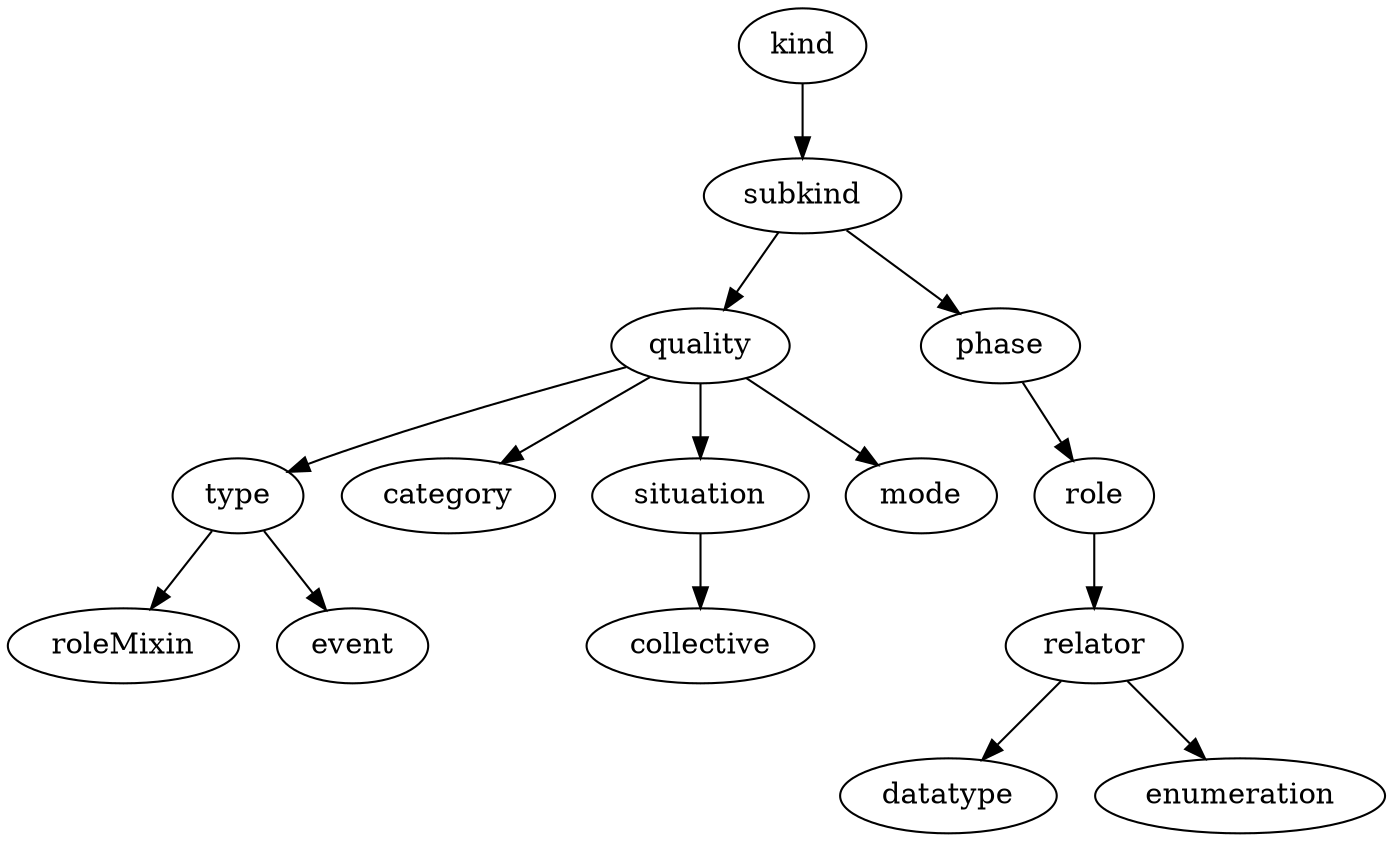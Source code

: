 strict digraph  {
kind;
subkind;
quality;
phase;
type;
category;
situation;
mode;
roleMixin;
event;
collective;
role;
relator;
datatype;
enumeration;
kind -> subkind;
subkind -> quality;
subkind -> phase;
quality -> type;
quality -> category;
quality -> situation;
quality -> mode;
phase -> role;
type -> roleMixin;
type -> event;
situation -> collective;
role -> relator;
relator -> datatype;
relator -> enumeration;
}
